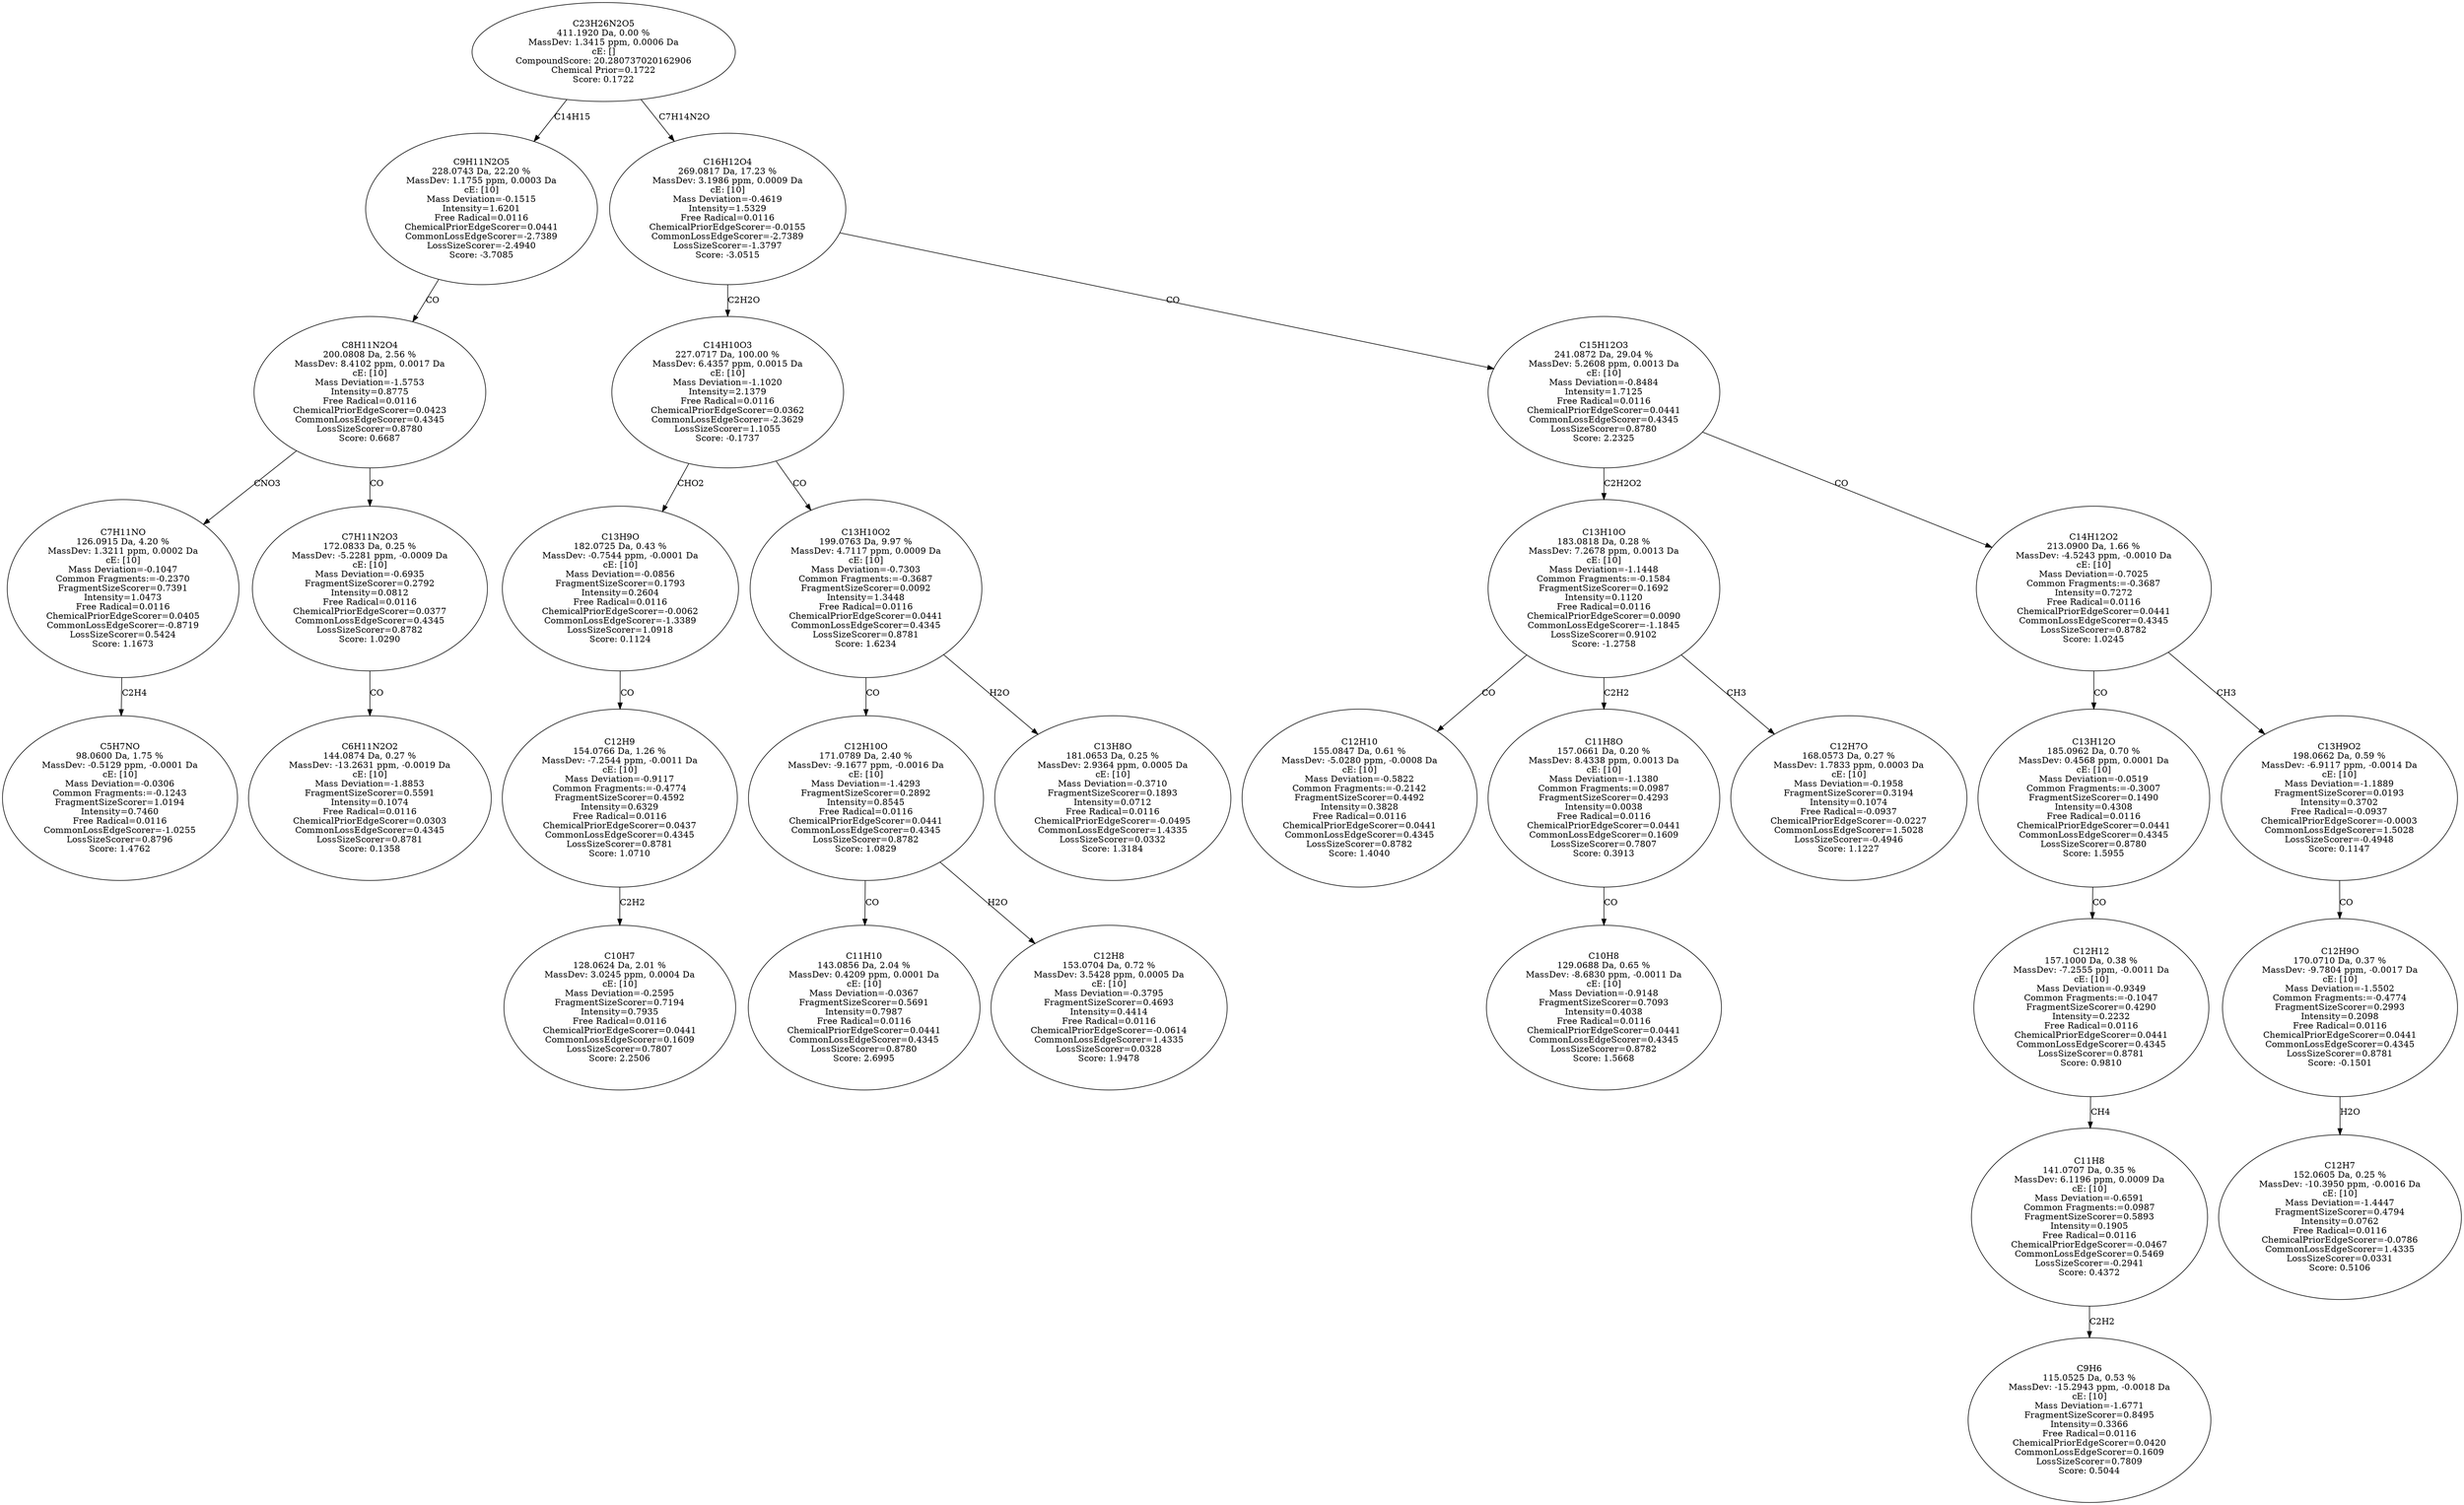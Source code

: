 strict digraph {
v1 [label="C5H7NO\n98.0600 Da, 1.75 %\nMassDev: -0.5129 ppm, -0.0001 Da\ncE: [10]\nMass Deviation=-0.0306\nCommon Fragments:=-0.1243\nFragmentSizeScorer=1.0194\nIntensity=0.7460\nFree Radical=0.0116\nCommonLossEdgeScorer=-1.0255\nLossSizeScorer=0.8796\nScore: 1.4762"];
v2 [label="C7H11NO\n126.0915 Da, 4.20 %\nMassDev: 1.3211 ppm, 0.0002 Da\ncE: [10]\nMass Deviation=-0.1047\nCommon Fragments:=-0.2370\nFragmentSizeScorer=0.7391\nIntensity=1.0473\nFree Radical=0.0116\nChemicalPriorEdgeScorer=0.0405\nCommonLossEdgeScorer=-0.8719\nLossSizeScorer=0.5424\nScore: 1.1673"];
v3 [label="C6H11N2O2\n144.0874 Da, 0.27 %\nMassDev: -13.2631 ppm, -0.0019 Da\ncE: [10]\nMass Deviation=-1.8853\nFragmentSizeScorer=0.5591\nIntensity=0.1074\nFree Radical=0.0116\nChemicalPriorEdgeScorer=0.0303\nCommonLossEdgeScorer=0.4345\nLossSizeScorer=0.8781\nScore: 0.1358"];
v4 [label="C7H11N2O3\n172.0833 Da, 0.25 %\nMassDev: -5.2281 ppm, -0.0009 Da\ncE: [10]\nMass Deviation=-0.6935\nFragmentSizeScorer=0.2792\nIntensity=0.0812\nFree Radical=0.0116\nChemicalPriorEdgeScorer=0.0377\nCommonLossEdgeScorer=0.4345\nLossSizeScorer=0.8782\nScore: 1.0290"];
v5 [label="C8H11N2O4\n200.0808 Da, 2.56 %\nMassDev: 8.4102 ppm, 0.0017 Da\ncE: [10]\nMass Deviation=-1.5753\nIntensity=0.8775\nFree Radical=0.0116\nChemicalPriorEdgeScorer=0.0423\nCommonLossEdgeScorer=0.4345\nLossSizeScorer=0.8780\nScore: 0.6687"];
v6 [label="C9H11N2O5\n228.0743 Da, 22.20 %\nMassDev: 1.1755 ppm, 0.0003 Da\ncE: [10]\nMass Deviation=-0.1515\nIntensity=1.6201\nFree Radical=0.0116\nChemicalPriorEdgeScorer=0.0441\nCommonLossEdgeScorer=-2.7389\nLossSizeScorer=-2.4940\nScore: -3.7085"];
v7 [label="C10H7\n128.0624 Da, 2.01 %\nMassDev: 3.0245 ppm, 0.0004 Da\ncE: [10]\nMass Deviation=-0.2595\nFragmentSizeScorer=0.7194\nIntensity=0.7935\nFree Radical=0.0116\nChemicalPriorEdgeScorer=0.0441\nCommonLossEdgeScorer=0.1609\nLossSizeScorer=0.7807\nScore: 2.2506"];
v8 [label="C12H9\n154.0766 Da, 1.26 %\nMassDev: -7.2544 ppm, -0.0011 Da\ncE: [10]\nMass Deviation=-0.9117\nCommon Fragments:=-0.4774\nFragmentSizeScorer=0.4592\nIntensity=0.6329\nFree Radical=0.0116\nChemicalPriorEdgeScorer=0.0437\nCommonLossEdgeScorer=0.4345\nLossSizeScorer=0.8781\nScore: 1.0710"];
v9 [label="C13H9O\n182.0725 Da, 0.43 %\nMassDev: -0.7544 ppm, -0.0001 Da\ncE: [10]\nMass Deviation=-0.0856\nFragmentSizeScorer=0.1793\nIntensity=0.2604\nFree Radical=0.0116\nChemicalPriorEdgeScorer=-0.0062\nCommonLossEdgeScorer=-1.3389\nLossSizeScorer=1.0918\nScore: 0.1124"];
v10 [label="C11H10\n143.0856 Da, 2.04 %\nMassDev: 0.4209 ppm, 0.0001 Da\ncE: [10]\nMass Deviation=-0.0367\nFragmentSizeScorer=0.5691\nIntensity=0.7987\nFree Radical=0.0116\nChemicalPriorEdgeScorer=0.0441\nCommonLossEdgeScorer=0.4345\nLossSizeScorer=0.8780\nScore: 2.6995"];
v11 [label="C12H8\n153.0704 Da, 0.72 %\nMassDev: 3.5428 ppm, 0.0005 Da\ncE: [10]\nMass Deviation=-0.3795\nFragmentSizeScorer=0.4693\nIntensity=0.4414\nFree Radical=0.0116\nChemicalPriorEdgeScorer=-0.0614\nCommonLossEdgeScorer=1.4335\nLossSizeScorer=0.0328\nScore: 1.9478"];
v12 [label="C12H10O\n171.0789 Da, 2.40 %\nMassDev: -9.1677 ppm, -0.0016 Da\ncE: [10]\nMass Deviation=-1.4293\nFragmentSizeScorer=0.2892\nIntensity=0.8545\nFree Radical=0.0116\nChemicalPriorEdgeScorer=0.0441\nCommonLossEdgeScorer=0.4345\nLossSizeScorer=0.8782\nScore: 1.0829"];
v13 [label="C13H8O\n181.0653 Da, 0.25 %\nMassDev: 2.9364 ppm, 0.0005 Da\ncE: [10]\nMass Deviation=-0.3710\nFragmentSizeScorer=0.1893\nIntensity=0.0712\nFree Radical=0.0116\nChemicalPriorEdgeScorer=-0.0495\nCommonLossEdgeScorer=1.4335\nLossSizeScorer=0.0332\nScore: 1.3184"];
v14 [label="C13H10O2\n199.0763 Da, 9.97 %\nMassDev: 4.7117 ppm, 0.0009 Da\ncE: [10]\nMass Deviation=-0.7303\nCommon Fragments:=-0.3687\nFragmentSizeScorer=0.0092\nIntensity=1.3448\nFree Radical=0.0116\nChemicalPriorEdgeScorer=0.0441\nCommonLossEdgeScorer=0.4345\nLossSizeScorer=0.8781\nScore: 1.6234"];
v15 [label="C14H10O3\n227.0717 Da, 100.00 %\nMassDev: 6.4357 ppm, 0.0015 Da\ncE: [10]\nMass Deviation=-1.1020\nIntensity=2.1379\nFree Radical=0.0116\nChemicalPriorEdgeScorer=0.0362\nCommonLossEdgeScorer=-2.3629\nLossSizeScorer=1.1055\nScore: -0.1737"];
v16 [label="C12H10\n155.0847 Da, 0.61 %\nMassDev: -5.0280 ppm, -0.0008 Da\ncE: [10]\nMass Deviation=-0.5822\nCommon Fragments:=-0.2142\nFragmentSizeScorer=0.4492\nIntensity=0.3828\nFree Radical=0.0116\nChemicalPriorEdgeScorer=0.0441\nCommonLossEdgeScorer=0.4345\nLossSizeScorer=0.8782\nScore: 1.4040"];
v17 [label="C10H8\n129.0688 Da, 0.65 %\nMassDev: -8.6830 ppm, -0.0011 Da\ncE: [10]\nMass Deviation=-0.9148\nFragmentSizeScorer=0.7093\nIntensity=0.4038\nFree Radical=0.0116\nChemicalPriorEdgeScorer=0.0441\nCommonLossEdgeScorer=0.4345\nLossSizeScorer=0.8782\nScore: 1.5668"];
v18 [label="C11H8O\n157.0661 Da, 0.20 %\nMassDev: 8.4338 ppm, 0.0013 Da\ncE: [10]\nMass Deviation=-1.1380\nCommon Fragments:=0.0987\nFragmentSizeScorer=0.4293\nIntensity=0.0038\nFree Radical=0.0116\nChemicalPriorEdgeScorer=0.0441\nCommonLossEdgeScorer=0.1609\nLossSizeScorer=0.7807\nScore: 0.3913"];
v19 [label="C12H7O\n168.0573 Da, 0.27 %\nMassDev: 1.7833 ppm, 0.0003 Da\ncE: [10]\nMass Deviation=-0.1958\nFragmentSizeScorer=0.3194\nIntensity=0.1074\nFree Radical=-0.0937\nChemicalPriorEdgeScorer=-0.0227\nCommonLossEdgeScorer=1.5028\nLossSizeScorer=-0.4946\nScore: 1.1227"];
v20 [label="C13H10O\n183.0818 Da, 0.28 %\nMassDev: 7.2678 ppm, 0.0013 Da\ncE: [10]\nMass Deviation=-1.1448\nCommon Fragments:=-0.1584\nFragmentSizeScorer=0.1692\nIntensity=0.1120\nFree Radical=0.0116\nChemicalPriorEdgeScorer=0.0090\nCommonLossEdgeScorer=-1.1845\nLossSizeScorer=0.9102\nScore: -1.2758"];
v21 [label="C9H6\n115.0525 Da, 0.53 %\nMassDev: -15.2943 ppm, -0.0018 Da\ncE: [10]\nMass Deviation=-1.6771\nFragmentSizeScorer=0.8495\nIntensity=0.3366\nFree Radical=0.0116\nChemicalPriorEdgeScorer=0.0420\nCommonLossEdgeScorer=0.1609\nLossSizeScorer=0.7809\nScore: 0.5044"];
v22 [label="C11H8\n141.0707 Da, 0.35 %\nMassDev: 6.1196 ppm, 0.0009 Da\ncE: [10]\nMass Deviation=-0.6591\nCommon Fragments:=0.0987\nFragmentSizeScorer=0.5893\nIntensity=0.1905\nFree Radical=0.0116\nChemicalPriorEdgeScorer=-0.0467\nCommonLossEdgeScorer=0.5469\nLossSizeScorer=-0.2941\nScore: 0.4372"];
v23 [label="C12H12\n157.1000 Da, 0.38 %\nMassDev: -7.2555 ppm, -0.0011 Da\ncE: [10]\nMass Deviation=-0.9349\nCommon Fragments:=-0.1047\nFragmentSizeScorer=0.4290\nIntensity=0.2232\nFree Radical=0.0116\nChemicalPriorEdgeScorer=0.0441\nCommonLossEdgeScorer=0.4345\nLossSizeScorer=0.8781\nScore: 0.9810"];
v24 [label="C13H12O\n185.0962 Da, 0.70 %\nMassDev: 0.4568 ppm, 0.0001 Da\ncE: [10]\nMass Deviation=-0.0519\nCommon Fragments:=-0.3007\nFragmentSizeScorer=0.1490\nIntensity=0.4308\nFree Radical=0.0116\nChemicalPriorEdgeScorer=0.0441\nCommonLossEdgeScorer=0.4345\nLossSizeScorer=0.8780\nScore: 1.5955"];
v25 [label="C12H7\n152.0605 Da, 0.25 %\nMassDev: -10.3950 ppm, -0.0016 Da\ncE: [10]\nMass Deviation=-1.4447\nFragmentSizeScorer=0.4794\nIntensity=0.0762\nFree Radical=0.0116\nChemicalPriorEdgeScorer=-0.0786\nCommonLossEdgeScorer=1.4335\nLossSizeScorer=0.0331\nScore: 0.5106"];
v26 [label="C12H9O\n170.0710 Da, 0.37 %\nMassDev: -9.7804 ppm, -0.0017 Da\ncE: [10]\nMass Deviation=-1.5502\nCommon Fragments:=-0.4774\nFragmentSizeScorer=0.2993\nIntensity=0.2098\nFree Radical=0.0116\nChemicalPriorEdgeScorer=0.0441\nCommonLossEdgeScorer=0.4345\nLossSizeScorer=0.8781\nScore: -0.1501"];
v27 [label="C13H9O2\n198.0662 Da, 0.59 %\nMassDev: -6.9117 ppm, -0.0014 Da\ncE: [10]\nMass Deviation=-1.1889\nFragmentSizeScorer=0.0193\nIntensity=0.3702\nFree Radical=-0.0937\nChemicalPriorEdgeScorer=-0.0003\nCommonLossEdgeScorer=1.5028\nLossSizeScorer=-0.4948\nScore: 0.1147"];
v28 [label="C14H12O2\n213.0900 Da, 1.66 %\nMassDev: -4.5243 ppm, -0.0010 Da\ncE: [10]\nMass Deviation=-0.7025\nCommon Fragments:=-0.3687\nIntensity=0.7272\nFree Radical=0.0116\nChemicalPriorEdgeScorer=0.0441\nCommonLossEdgeScorer=0.4345\nLossSizeScorer=0.8782\nScore: 1.0245"];
v29 [label="C15H12O3\n241.0872 Da, 29.04 %\nMassDev: 5.2608 ppm, 0.0013 Da\ncE: [10]\nMass Deviation=-0.8484\nIntensity=1.7125\nFree Radical=0.0116\nChemicalPriorEdgeScorer=0.0441\nCommonLossEdgeScorer=0.4345\nLossSizeScorer=0.8780\nScore: 2.2325"];
v30 [label="C16H12O4\n269.0817 Da, 17.23 %\nMassDev: 3.1986 ppm, 0.0009 Da\ncE: [10]\nMass Deviation=-0.4619\nIntensity=1.5329\nFree Radical=0.0116\nChemicalPriorEdgeScorer=-0.0155\nCommonLossEdgeScorer=-2.7389\nLossSizeScorer=-1.3797\nScore: -3.0515"];
v31 [label="C23H26N2O5\n411.1920 Da, 0.00 %\nMassDev: 1.3415 ppm, 0.0006 Da\ncE: []\nCompoundScore: 20.280737020162906\nChemical Prior=0.1722\nScore: 0.1722"];
v2 -> v1 [label="C2H4"];
v5 -> v2 [label="CNO3"];
v4 -> v3 [label="CO"];
v5 -> v4 [label="CO"];
v6 -> v5 [label="CO"];
v31 -> v6 [label="C14H15"];
v8 -> v7 [label="C2H2"];
v9 -> v8 [label="CO"];
v15 -> v9 [label="CHO2"];
v12 -> v10 [label="CO"];
v12 -> v11 [label="H2O"];
v14 -> v12 [label="CO"];
v14 -> v13 [label="H2O"];
v15 -> v14 [label="CO"];
v30 -> v15 [label="C2H2O"];
v20 -> v16 [label="CO"];
v18 -> v17 [label="CO"];
v20 -> v18 [label="C2H2"];
v20 -> v19 [label="CH3"];
v29 -> v20 [label="C2H2O2"];
v22 -> v21 [label="C2H2"];
v23 -> v22 [label="CH4"];
v24 -> v23 [label="CO"];
v28 -> v24 [label="CO"];
v26 -> v25 [label="H2O"];
v27 -> v26 [label="CO"];
v28 -> v27 [label="CH3"];
v29 -> v28 [label="CO"];
v30 -> v29 [label="CO"];
v31 -> v30 [label="C7H14N2O"];
}